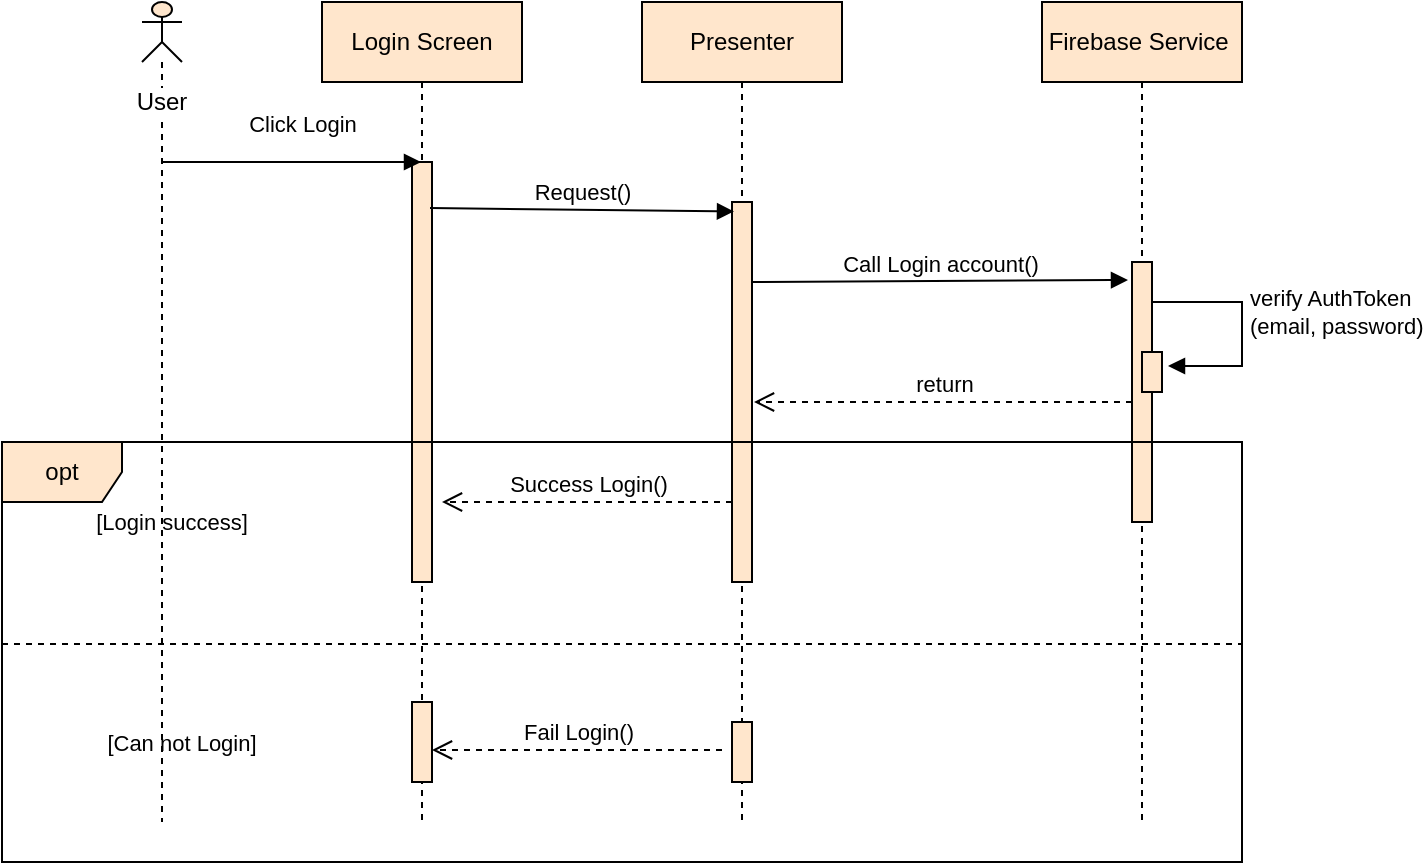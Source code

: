 <mxfile version="10.7.7" type="github"><diagram id="fYs_-ETDkDijT1wjfHol" name="Login Screen"><mxGraphModel dx="840" dy="403" grid="1" gridSize="10" guides="1" tooltips="1" connect="1" arrows="1" fold="1" page="1" pageScale="1" pageWidth="850" pageHeight="1100" math="0" shadow="0"><root><mxCell id="0"/><mxCell id="1" parent="0"/><mxCell id="XbwuCKDU_G3uQ4j6N_y9-1" value="Login Screen&lt;br&gt;" style="shape=umlLifeline;perimeter=lifelinePerimeter;whiteSpace=wrap;html=1;container=1;collapsible=0;recursiveResize=0;outlineConnect=0;fillColor=#ffe6cc;strokeColor=#000000;" parent="1" vertex="1"><mxGeometry x="200" y="80" width="100" height="410" as="geometry"/></mxCell><mxCell id="XbwuCKDU_G3uQ4j6N_y9-13" value="" style="html=1;points=[];perimeter=orthogonalPerimeter;fillColor=#ffe6cc;strokeColor=#000000;" parent="XbwuCKDU_G3uQ4j6N_y9-1" vertex="1"><mxGeometry x="45" y="80" width="10" height="210" as="geometry"/></mxCell><mxCell id="XbwuCKDU_G3uQ4j6N_y9-2" value="User" style="shape=umlLifeline;participant=umlActor;perimeter=lifelinePerimeter;whiteSpace=wrap;html=1;container=1;collapsible=0;recursiveResize=0;verticalAlign=top;spacingTop=36;labelBackgroundColor=#ffffff;outlineConnect=0;size=30;fillColor=#ffe6cc;strokeColor=#000000;" parent="1" vertex="1"><mxGeometry x="110" y="80" width="20" height="410" as="geometry"/></mxCell><object label="Click Login&lt;br&gt;" id="XbwuCKDU_G3uQ4j6N_y9-5"><mxCell style="html=1;verticalAlign=bottom;endArrow=block;" parent="1" target="XbwuCKDU_G3uQ4j6N_y9-1" edge="1"><mxGeometry x="0.081" y="10" width="80" relative="1" as="geometry"><mxPoint x="120" y="160" as="sourcePoint"/><mxPoint x="200" y="160" as="targetPoint"/><Array as="points"><mxPoint x="180" y="160"/></Array><mxPoint as="offset"/></mxGeometry></mxCell></object><mxCell id="XbwuCKDU_G3uQ4j6N_y9-12" value="Presenter" style="shape=umlLifeline;perimeter=lifelinePerimeter;whiteSpace=wrap;html=1;container=1;collapsible=0;recursiveResize=0;outlineConnect=0;fillColor=#ffe6cc;strokeColor=#000000;" parent="1" vertex="1"><mxGeometry x="360" y="80" width="100" height="410" as="geometry"/></mxCell><mxCell id="XbwuCKDU_G3uQ4j6N_y9-14" value="" style="html=1;points=[];perimeter=orthogonalPerimeter;fillColor=#ffe6cc;strokeColor=#000000;" parent="1" vertex="1"><mxGeometry x="405" y="180" width="10" height="190" as="geometry"/></mxCell><mxCell id="XbwuCKDU_G3uQ4j6N_y9-16" value="Request()" style="html=1;verticalAlign=bottom;endArrow=block;entryX=0.1;entryY=0.025;entryDx=0;entryDy=0;entryPerimeter=0;" parent="1" target="XbwuCKDU_G3uQ4j6N_y9-14" edge="1"><mxGeometry width="80" relative="1" as="geometry"><mxPoint x="254" y="183" as="sourcePoint"/><mxPoint x="400" y="190" as="targetPoint"/></mxGeometry></mxCell><mxCell id="XbwuCKDU_G3uQ4j6N_y9-17" value="Firebase Service&amp;nbsp;" style="shape=umlLifeline;perimeter=lifelinePerimeter;whiteSpace=wrap;html=1;container=1;collapsible=0;recursiveResize=0;outlineConnect=0;strokeColor=#000000;fillColor=#ffe6cc;" parent="1" vertex="1"><mxGeometry x="560" y="80" width="100" height="410" as="geometry"/></mxCell><mxCell id="XbwuCKDU_G3uQ4j6N_y9-21" value="" style="html=1;points=[];perimeter=orthogonalPerimeter;strokeColor=#000000;fillColor=#ffe6cc;" parent="XbwuCKDU_G3uQ4j6N_y9-17" vertex="1"><mxGeometry x="45" y="130" width="10" height="130" as="geometry"/></mxCell><mxCell id="XbwuCKDU_G3uQ4j6N_y9-22" value="verify AuthToken&lt;br&gt;(email, password)&lt;br&gt;" style="edgeStyle=orthogonalEdgeStyle;html=1;align=left;spacingLeft=2;endArrow=block;rounded=0;entryX=1.3;entryY=0.35;entryDx=0;entryDy=0;entryPerimeter=0;" parent="XbwuCKDU_G3uQ4j6N_y9-17" target="XbwuCKDU_G3uQ4j6N_y9-26" edge="1"><mxGeometry relative="1" as="geometry"><mxPoint x="55" y="135" as="sourcePoint"/><Array as="points"><mxPoint x="55" y="150"/><mxPoint x="100" y="150"/><mxPoint x="100" y="182"/></Array><mxPoint x="70" y="180" as="targetPoint"/></mxGeometry></mxCell><mxCell id="XbwuCKDU_G3uQ4j6N_y9-26" value="" style="html=1;points=[];perimeter=orthogonalPerimeter;strokeColor=#000000;fillColor=#ffe6cc;" parent="XbwuCKDU_G3uQ4j6N_y9-17" vertex="1"><mxGeometry x="50" y="175" width="10" height="20" as="geometry"/></mxCell><mxCell id="XbwuCKDU_G3uQ4j6N_y9-20" value="Call Login account()" style="html=1;verticalAlign=bottom;endArrow=block;entryX=-0.2;entryY=0.207;entryDx=0;entryDy=0;entryPerimeter=0;" parent="1" edge="1"><mxGeometry width="80" relative="1" as="geometry"><mxPoint x="415" y="220" as="sourcePoint"/><mxPoint x="603" y="219" as="targetPoint"/></mxGeometry></mxCell><object label="opt" id="XbwuCKDU_G3uQ4j6N_y9-25"><mxCell style="shape=umlFrame;whiteSpace=wrap;html=1;strokeColor=#000000;fillColor=#ffe6cc;part=0;" parent="1" vertex="1"><mxGeometry x="40" y="300" width="620" height="210" as="geometry"/></mxCell></object><mxCell id="XbwuCKDU_G3uQ4j6N_y9-32" value="return" style="html=1;verticalAlign=bottom;endArrow=open;dashed=1;endSize=8;" parent="1" edge="1"><mxGeometry relative="1" as="geometry"><mxPoint x="605" y="280" as="sourcePoint"/><mxPoint x="416" y="280" as="targetPoint"/></mxGeometry></mxCell><mxCell id="XbwuCKDU_G3uQ4j6N_y9-38" value="Fail Login()" style="html=1;verticalAlign=bottom;endArrow=open;dashed=1;endSize=8;" parent="1" edge="1"><mxGeometry relative="1" as="geometry"><mxPoint x="400" y="454" as="sourcePoint"/><mxPoint x="255" y="454" as="targetPoint"/></mxGeometry></mxCell><mxCell id="XbwuCKDU_G3uQ4j6N_y9-39" value="" style="html=1;points=[];perimeter=orthogonalPerimeter;strokeColor=#000000;fillColor=#ffe6cc;" parent="1" vertex="1"><mxGeometry x="245" y="430" width="10" height="40" as="geometry"/></mxCell><mxCell id="XbwuCKDU_G3uQ4j6N_y9-40" value="[Can not Login]" style="text;align=center;fontStyle=0;verticalAlign=middle;spacingLeft=3;spacingRight=3;strokeColor=none;rotatable=0;points=[[0,0.5],[1,0.5]];portConstraint=eastwest;fontSize=11;" parent="1" vertex="1"><mxGeometry x="90" y="437" width="80" height="26" as="geometry"/></mxCell><mxCell id="XbwuCKDU_G3uQ4j6N_y9-41" value="" style="html=1;points=[];perimeter=orthogonalPerimeter;strokeColor=#000000;fillColor=#ffe6cc;" parent="1" vertex="1"><mxGeometry x="405" y="440" width="10" height="30" as="geometry"/></mxCell><mxCell id="XbwuCKDU_G3uQ4j6N_y9-42" value="Success Login()" style="html=1;verticalAlign=bottom;endArrow=open;dashed=1;endSize=8;" parent="1" edge="1"><mxGeometry relative="1" as="geometry"><mxPoint x="405" y="330" as="sourcePoint"/><mxPoint x="260" y="330" as="targetPoint"/></mxGeometry></mxCell><mxCell id="XbwuCKDU_G3uQ4j6N_y9-46" value="" style="line;strokeWidth=1;fillColor=none;align=left;verticalAlign=middle;spacingTop=-1;spacingLeft=3;spacingRight=3;rotatable=0;labelPosition=right;points=[];portConstraint=eastwest;dashed=1;" parent="1" vertex="1"><mxGeometry x="40" y="397" width="620" height="8" as="geometry"/></mxCell><mxCell id="XbwuCKDU_G3uQ4j6N_y9-47" value="[Login success]&#10;" style="text;align=center;fontStyle=0;verticalAlign=middle;spacingLeft=3;spacingRight=3;strokeColor=none;rotatable=0;points=[[0,0.5],[1,0.5]];portConstraint=eastwest;dashed=1;fontSize=11;" parent="1" vertex="1"><mxGeometry x="90" y="333" width="70" height="26" as="geometry"/></mxCell></root></mxGraphModel></diagram><diagram id="_rY7FXeeGcx9FHa_Cf82" name="Logout screen"><mxGraphModel dx="840" dy="403" grid="1" gridSize="10" guides="1" tooltips="1" connect="1" arrows="1" fold="1" page="1" pageScale="1" pageWidth="850" pageHeight="1100" math="0" shadow="0"><root><mxCell id="L4_Yw-Nxl1dk-o9VHRX9-0"/><mxCell id="L4_Yw-Nxl1dk-o9VHRX9-1" parent="L4_Yw-Nxl1dk-o9VHRX9-0"/><mxCell id="FqPbNW8nTG30eIkKjML3-0" value="Account screen" style="shape=umlLifeline;perimeter=lifelinePerimeter;whiteSpace=wrap;html=1;container=1;collapsible=0;recursiveResize=0;outlineConnect=0;fillColor=#ffe6cc;strokeColor=#000000;" parent="L4_Yw-Nxl1dk-o9VHRX9-1" vertex="1"><mxGeometry x="200" y="80" width="100" height="360" as="geometry"/></mxCell><mxCell id="FqPbNW8nTG30eIkKjML3-1" value="" style="html=1;points=[];perimeter=orthogonalPerimeter;fillColor=#ffe6cc;strokeColor=#000000;" parent="FqPbNW8nTG30eIkKjML3-0" vertex="1"><mxGeometry x="45" y="80" width="10" height="260" as="geometry"/></mxCell><mxCell id="FqPbNW8nTG30eIkKjML3-2" value="User" style="shape=umlLifeline;participant=umlActor;perimeter=lifelinePerimeter;whiteSpace=wrap;html=1;container=1;collapsible=0;recursiveResize=0;verticalAlign=top;spacingTop=36;labelBackgroundColor=#ffffff;outlineConnect=0;size=30;fillColor=#ffe6cc;strokeColor=#000000;" parent="L4_Yw-Nxl1dk-o9VHRX9-1" vertex="1"><mxGeometry x="110" y="80" width="20" height="360" as="geometry"/></mxCell><mxCell id="75cn5wHLWipya4fxUXcD-0" value="" style="html=1;points=[];perimeter=orthogonalPerimeter;strokeColor=#000000;fillColor=#ffe6cc;" parent="FqPbNW8nTG30eIkKjML3-2" vertex="1"><mxGeometry x="5" y="80" width="10" height="260" as="geometry"/></mxCell><object label="Click Logout()&lt;br&gt;" id="FqPbNW8nTG30eIkKjML3-3"><mxCell style="html=1;verticalAlign=bottom;endArrow=block;" parent="L4_Yw-Nxl1dk-o9VHRX9-1" target="FqPbNW8nTG30eIkKjML3-0" edge="1"><mxGeometry x="0.081" y="10" width="80" relative="1" as="geometry"><mxPoint x="120" y="160" as="sourcePoint"/><mxPoint x="200" y="160" as="targetPoint"/><Array as="points"><mxPoint x="180" y="160"/></Array><mxPoint as="offset"/></mxGeometry></mxCell></object><mxCell id="FqPbNW8nTG30eIkKjML3-4" value="Presenter" style="shape=umlLifeline;perimeter=lifelinePerimeter;whiteSpace=wrap;html=1;container=1;collapsible=0;recursiveResize=0;outlineConnect=0;fillColor=#ffe6cc;strokeColor=#000000;" parent="L4_Yw-Nxl1dk-o9VHRX9-1" vertex="1"><mxGeometry x="360" y="80" width="100" height="360" as="geometry"/></mxCell><mxCell id="FqPbNW8nTG30eIkKjML3-5" value="" style="html=1;points=[];perimeter=orthogonalPerimeter;fillColor=#ffe6cc;strokeColor=#000000;" parent="L4_Yw-Nxl1dk-o9VHRX9-1" vertex="1"><mxGeometry x="405" y="180" width="10" height="240" as="geometry"/></mxCell><mxCell id="FqPbNW8nTG30eIkKjML3-6" value="Request()" style="html=1;verticalAlign=bottom;endArrow=block;entryX=0.1;entryY=0.025;entryDx=0;entryDy=0;entryPerimeter=0;" parent="L4_Yw-Nxl1dk-o9VHRX9-1" target="FqPbNW8nTG30eIkKjML3-5" edge="1"><mxGeometry width="80" relative="1" as="geometry"><mxPoint x="254" y="183" as="sourcePoint"/><mxPoint x="400" y="190" as="targetPoint"/></mxGeometry></mxCell><mxCell id="FqPbNW8nTG30eIkKjML3-7" value="Firebase Service&amp;nbsp;" style="shape=umlLifeline;perimeter=lifelinePerimeter;whiteSpace=wrap;html=1;container=1;collapsible=0;recursiveResize=0;outlineConnect=0;strokeColor=#000000;fillColor=#ffe6cc;" parent="L4_Yw-Nxl1dk-o9VHRX9-1" vertex="1"><mxGeometry x="560" y="80" width="100" height="360" as="geometry"/></mxCell><mxCell id="FqPbNW8nTG30eIkKjML3-8" value="" style="html=1;points=[];perimeter=orthogonalPerimeter;strokeColor=#000000;fillColor=#ffe6cc;" parent="FqPbNW8nTG30eIkKjML3-7" vertex="1"><mxGeometry x="45" y="185" width="10" height="135" as="geometry"/></mxCell><mxCell id="FqPbNW8nTG30eIkKjML3-23" value="Unset session Login()&lt;br&gt;" style="edgeStyle=orthogonalEdgeStyle;html=1;align=left;spacingLeft=2;endArrow=block;rounded=0;entryX=1.3;entryY=0.35;entryDx=0;entryDy=0;entryPerimeter=0;" parent="L4_Yw-Nxl1dk-o9VHRX9-1" edge="1"><mxGeometry relative="1" as="geometry"><mxPoint x="415" y="188" as="sourcePoint"/><Array as="points"><mxPoint x="415" y="210"/><mxPoint x="460" y="210"/><mxPoint x="460" y="235"/></Array><mxPoint x="423" y="235" as="targetPoint"/></mxGeometry></mxCell><mxCell id="FqPbNW8nTG30eIkKjML3-24" value="" style="html=1;points=[];perimeter=orthogonalPerimeter;fillColor=#ffe6cc;strokeColor=#000000;" parent="L4_Yw-Nxl1dk-o9VHRX9-1" vertex="1"><mxGeometry x="410" y="222.5" width="10" height="25" as="geometry"/></mxCell><mxCell id="FqPbNW8nTG30eIkKjML3-26" value="" style="html=1;points=[];perimeter=orthogonalPerimeter;strokeColor=#000000;fillColor=#ffe6cc;" parent="L4_Yw-Nxl1dk-o9VHRX9-1" vertex="1"><mxGeometry x="610" y="305" width="10" height="25" as="geometry"/></mxCell><mxCell id="FqPbNW8nTG30eIkKjML3-27" value="Verify Auth Token&lt;br&gt;(email, password)&lt;br&gt;" style="edgeStyle=orthogonalEdgeStyle;html=1;align=left;spacingLeft=2;endArrow=block;rounded=0;entryX=1;entryY=0;exitX=1;exitY=0.148;exitDx=0;exitDy=0;exitPerimeter=0;" parent="L4_Yw-Nxl1dk-o9VHRX9-1" source="FqPbNW8nTG30eIkKjML3-8" target="FqPbNW8nTG30eIkKjML3-26" edge="1"><mxGeometry relative="1" as="geometry"><mxPoint x="620" y="285" as="sourcePoint"/><Array as="points"><mxPoint x="645" y="285"/><mxPoint x="645" y="305"/></Array></mxGeometry></mxCell><mxCell id="FqPbNW8nTG30eIkKjML3-28" value="Call Logout()&amp;nbsp;" style="html=1;verticalAlign=bottom;endArrow=block;entryX=0.1;entryY=-0.008;entryDx=0;entryDy=0;entryPerimeter=0;" parent="L4_Yw-Nxl1dk-o9VHRX9-1" target="FqPbNW8nTG30eIkKjML3-8" edge="1"><mxGeometry x="0.1" y="4" width="80" relative="1" as="geometry"><mxPoint x="415" y="264" as="sourcePoint"/><mxPoint x="495" y="264" as="targetPoint"/><mxPoint as="offset"/></mxGeometry></mxCell><mxCell id="FqPbNW8nTG30eIkKjML3-29" value="" style="html=1;verticalAlign=bottom;endArrow=open;dashed=1;endSize=8;" parent="L4_Yw-Nxl1dk-o9VHRX9-1" edge="1"><mxGeometry relative="1" as="geometry"><mxPoint x="605" y="360" as="sourcePoint"/><mxPoint x="420" y="360" as="targetPoint"/></mxGeometry></mxCell><mxCell id="75cn5wHLWipya4fxUXcD-1" value="Success Logout()" style="html=1;verticalAlign=bottom;endArrow=open;dashed=1;endSize=8;" parent="L4_Yw-Nxl1dk-o9VHRX9-1" target="FqPbNW8nTG30eIkKjML3-1" edge="1"><mxGeometry relative="1" as="geometry"><mxPoint x="405" y="380" as="sourcePoint"/><mxPoint x="325" y="380" as="targetPoint"/></mxGeometry></mxCell><mxCell id="75cn5wHLWipya4fxUXcD-2" value="return" style="html=1;verticalAlign=bottom;endArrow=open;dashed=1;endSize=8;" parent="L4_Yw-Nxl1dk-o9VHRX9-1" edge="1"><mxGeometry relative="1" as="geometry"><mxPoint x="240" y="400" as="sourcePoint"/><mxPoint x="120" y="400" as="targetPoint"/></mxGeometry></mxCell></root></mxGraphModel></diagram><diagram id="Zq1gL2qNCelnnlRxhRH7" name="Detail word"><mxGraphModel dx="840" dy="403" grid="1" gridSize="10" guides="1" tooltips="1" connect="1" arrows="1" fold="1" page="1" pageScale="1" pageWidth="850" pageHeight="1100" math="0" shadow="0"><root><mxCell id="OITirWv1_9aa49qFg1yc-0"/><mxCell id="OITirWv1_9aa49qFg1yc-1" parent="OITirWv1_9aa49qFg1yc-0"/><mxCell id="OITirWv1_9aa49qFg1yc-2" value="User" style="shape=umlLifeline;participant=umlActor;perimeter=lifelinePerimeter;whiteSpace=wrap;html=1;container=1;collapsible=0;recursiveResize=0;verticalAlign=top;spacingTop=36;labelBackgroundColor=#ffffff;outlineConnect=0;fillColor=#ffe6cc;strokeColor=#000000;" parent="OITirWv1_9aa49qFg1yc-1" vertex="1"><mxGeometry x="70" y="40" width="20" height="330" as="geometry"/></mxCell><mxCell id="OITirWv1_9aa49qFg1yc-6" value="" style="html=1;points=[];perimeter=orthogonalPerimeter;strokeColor=#000000;fillColor=#ffe6cc;" parent="OITirWv1_9aa49qFg1yc-2" vertex="1"><mxGeometry x="5" y="80" width="10" height="120" as="geometry"/></mxCell><mxCell id="OITirWv1_9aa49qFg1yc-20" value="" style="html=1;points=[];perimeter=orthogonalPerimeter;strokeColor=#000000;fillColor=#ffe6cc;" parent="OITirWv1_9aa49qFg1yc-2" vertex="1"><mxGeometry x="5" y="230" width="10" height="30" as="geometry"/></mxCell><mxCell id="OITirWv1_9aa49qFg1yc-3" value="Home screen" style="shape=umlLifeline;perimeter=lifelinePerimeter;whiteSpace=wrap;html=1;container=1;collapsible=0;recursiveResize=0;outlineConnect=0;fillColor=#ffe6cc;strokeColor=#000000;" parent="OITirWv1_9aa49qFg1yc-1" vertex="1"><mxGeometry x="200" y="40" width="100" height="330" as="geometry"/></mxCell><mxCell id="OITirWv1_9aa49qFg1yc-7" value="" style="html=1;points=[];perimeter=orthogonalPerimeter;strokeColor=#000000;fillColor=#ffe6cc;" parent="OITirWv1_9aa49qFg1yc-3" vertex="1"><mxGeometry x="45" y="80" width="10" height="230" as="geometry"/></mxCell><mxCell id="OITirWv1_9aa49qFg1yc-4" value="Present" style="shape=umlLifeline;perimeter=lifelinePerimeter;whiteSpace=wrap;html=1;container=1;collapsible=0;recursiveResize=0;outlineConnect=0;fillColor=#ffe6cc;strokeColor=#000000;" parent="OITirWv1_9aa49qFg1yc-1" vertex="1"><mxGeometry x="400" y="40" width="100" height="330" as="geometry"/></mxCell><mxCell id="OITirWv1_9aa49qFg1yc-8" value="" style="html=1;points=[];perimeter=orthogonalPerimeter;strokeColor=#000000;fillColor=#ffe6cc;" parent="OITirWv1_9aa49qFg1yc-4" vertex="1"><mxGeometry x="45" y="100" width="10" height="200" as="geometry"/></mxCell><mxCell id="OITirWv1_9aa49qFg1yc-5" value="Firebase Database" style="shape=umlLifeline;perimeter=lifelinePerimeter;whiteSpace=wrap;html=1;container=1;collapsible=0;recursiveResize=0;outlineConnect=0;fillColor=#ffe6cc;strokeColor=#000000;" parent="OITirWv1_9aa49qFg1yc-1" vertex="1"><mxGeometry x="640" y="40" width="100" height="330" as="geometry"/></mxCell><mxCell id="OITirWv1_9aa49qFg1yc-9" value="" style="html=1;points=[];perimeter=orthogonalPerimeter;strokeColor=#000000;fillColor=#ffe6cc;" parent="OITirWv1_9aa49qFg1yc-1" vertex="1"><mxGeometry x="685" y="160" width="10" height="180" as="geometry"/></mxCell><mxCell id="OITirWv1_9aa49qFg1yc-10" value="Click on a word()" style="html=1;verticalAlign=bottom;endArrow=block;" parent="OITirWv1_9aa49qFg1yc-1" target="OITirWv1_9aa49qFg1yc-3" edge="1"><mxGeometry width="80" relative="1" as="geometry"><mxPoint x="85" y="120" as="sourcePoint"/><mxPoint x="165" y="120" as="targetPoint"/></mxGeometry></mxCell><mxCell id="OITirWv1_9aa49qFg1yc-11" value="Request ()&lt;br&gt;" style="html=1;verticalAlign=bottom;endArrow=block;entryX=0.2;entryY=0;entryDx=0;entryDy=0;entryPerimeter=0;" parent="OITirWv1_9aa49qFg1yc-1" target="OITirWv1_9aa49qFg1yc-8" edge="1"><mxGeometry x="-0.219" width="80" relative="1" as="geometry"><mxPoint x="255" y="140" as="sourcePoint"/><mxPoint x="335" y="140" as="targetPoint"/><mxPoint as="offset"/></mxGeometry></mxCell><mxCell id="OITirWv1_9aa49qFg1yc-12" value="CallByWordID ()" style="html=1;verticalAlign=bottom;endArrow=block;entryX=0.4;entryY=0;entryDx=0;entryDy=0;entryPerimeter=0;" parent="OITirWv1_9aa49qFg1yc-1" target="OITirWv1_9aa49qFg1yc-9" edge="1"><mxGeometry width="80" relative="1" as="geometry"><mxPoint x="455" y="159.5" as="sourcePoint"/><mxPoint x="535" y="159.5" as="targetPoint"/></mxGeometry></mxCell><mxCell id="OITirWv1_9aa49qFg1yc-15" value="" style="html=1;points=[];perimeter=orthogonalPerimeter;strokeColor=#000000;fillColor=#ffe6cc;" parent="OITirWv1_9aa49qFg1yc-1" vertex="1"><mxGeometry x="690" y="210" width="10" height="10" as="geometry"/></mxCell><mxCell id="OITirWv1_9aa49qFg1yc-16" value="check WordID()" style="edgeStyle=orthogonalEdgeStyle;html=1;align=left;spacingLeft=2;endArrow=block;rounded=0;entryX=1;entryY=0;fillColor=#ffe6cc;strokeColor=#000000;" parent="OITirWv1_9aa49qFg1yc-1" target="OITirWv1_9aa49qFg1yc-15" edge="1"><mxGeometry relative="1" as="geometry"><mxPoint x="695" y="190" as="sourcePoint"/><Array as="points"><mxPoint x="720" y="190"/></Array></mxGeometry></mxCell><mxCell id="OITirWv1_9aa49qFg1yc-17" value="getData()" style="html=1;verticalAlign=bottom;endArrow=open;dashed=1;endSize=8;strokeColor=#000000;entryX=1;entryY=0.495;entryDx=0;entryDy=0;entryPerimeter=0;" parent="OITirWv1_9aa49qFg1yc-1" target="OITirWv1_9aa49qFg1yc-8" edge="1"><mxGeometry relative="1" as="geometry"><mxPoint x="685" y="239.5" as="sourcePoint"/><mxPoint x="605" y="239.5" as="targetPoint"/></mxGeometry></mxCell><mxCell id="OITirWv1_9aa49qFg1yc-18" value="" style="html=1;verticalAlign=bottom;endArrow=open;dashed=1;endSize=8;strokeColor=#000000;entryX=1.5;entryY=0.652;entryDx=0;entryDy=0;entryPerimeter=0;" parent="OITirWv1_9aa49qFg1yc-1" target="OITirWv1_9aa49qFg1yc-7" edge="1"><mxGeometry relative="1" as="geometry"><mxPoint x="445" y="270" as="sourcePoint"/><mxPoint x="365" y="270" as="targetPoint"/></mxGeometry></mxCell><mxCell id="OITirWv1_9aa49qFg1yc-21" value="" style="html=1;verticalAlign=bottom;endArrow=open;dashed=1;endSize=8;strokeColor=#000000;entryX=0.9;entryY=0.633;entryDx=0;entryDy=0;entryPerimeter=0;" parent="OITirWv1_9aa49qFg1yc-1" target="OITirWv1_9aa49qFg1yc-20" edge="1"><mxGeometry relative="1" as="geometry"><mxPoint x="245" y="290" as="sourcePoint"/><mxPoint x="165" y="290" as="targetPoint"/></mxGeometry></mxCell><mxCell id="OITirWv1_9aa49qFg1yc-23" value="Show detail word()&lt;br&gt;&lt;br&gt;" style="text;html=1;resizable=0;points=[];autosize=1;align=left;verticalAlign=top;spacingTop=-4;" parent="OITirWv1_9aa49qFg1yc-1" vertex="1"><mxGeometry x="300" y="250" width="110" height="30" as="geometry"/></mxCell></root></mxGraphModel></diagram><diagram id="Q-3l0dvvnL0Jzi6vPSlc" name="Change Language"><mxGraphModel dx="840" dy="403" grid="1" gridSize="10" guides="1" tooltips="1" connect="1" arrows="1" fold="1" page="1" pageScale="1" pageWidth="850" pageHeight="1100" math="0" shadow="0"><root><mxCell id="MBb-AZiUv9lsXwUjvgnZ-0"/><mxCell id="MBb-AZiUv9lsXwUjvgnZ-1" parent="MBb-AZiUv9lsXwUjvgnZ-0"/><mxCell id="MBb-AZiUv9lsXwUjvgnZ-2" value="User" style="shape=umlLifeline;participant=umlActor;perimeter=lifelinePerimeter;whiteSpace=wrap;html=1;container=1;collapsible=0;recursiveResize=0;verticalAlign=top;spacingTop=36;labelBackgroundColor=#ffffff;outlineConnect=0;strokeColor=#000000;fillColor=#ffe6cc;" parent="MBb-AZiUv9lsXwUjvgnZ-1" vertex="1"><mxGeometry x="70" y="40" width="20" height="270" as="geometry"/></mxCell><mxCell id="MBb-AZiUv9lsXwUjvgnZ-7" value="" style="html=1;points=[];perimeter=orthogonalPerimeter;strokeColor=#000000;fillColor=#ffe6cc;" parent="MBb-AZiUv9lsXwUjvgnZ-2" vertex="1"><mxGeometry x="5" y="80" width="10" height="170" as="geometry"/></mxCell><mxCell id="MBb-AZiUv9lsXwUjvgnZ-11" value="Click on Language button" style="html=1;verticalAlign=bottom;endArrow=block;strokeColor=#000000;" parent="MBb-AZiUv9lsXwUjvgnZ-2" target="MBb-AZiUv9lsXwUjvgnZ-8" edge="1"><mxGeometry width="80" relative="1" as="geometry"><mxPoint x="10" y="80" as="sourcePoint"/><mxPoint x="90" y="80" as="targetPoint"/></mxGeometry></mxCell><mxCell id="MBb-AZiUv9lsXwUjvgnZ-3" value="Account screen" style="shape=umlLifeline;perimeter=lifelinePerimeter;whiteSpace=wrap;html=1;container=1;collapsible=0;recursiveResize=0;outlineConnect=0;strokeColor=#000000;fillColor=#ffe6cc;" parent="MBb-AZiUv9lsXwUjvgnZ-1" vertex="1"><mxGeometry x="200" y="40" width="100" height="260" as="geometry"/></mxCell><mxCell id="MBb-AZiUv9lsXwUjvgnZ-8" value="" style="html=1;points=[];perimeter=orthogonalPerimeter;strokeColor=#000000;fillColor=#ffe6cc;" parent="MBb-AZiUv9lsXwUjvgnZ-3" vertex="1"><mxGeometry x="45" y="80" width="10" height="160" as="geometry"/></mxCell><mxCell id="MBb-AZiUv9lsXwUjvgnZ-4" value="Setting tab screen" style="shape=umlLifeline;perimeter=lifelinePerimeter;whiteSpace=wrap;html=1;container=1;collapsible=0;recursiveResize=0;outlineConnect=0;strokeColor=#000000;fillColor=#ffe6cc;" parent="MBb-AZiUv9lsXwUjvgnZ-1" vertex="1"><mxGeometry x="400" y="40" width="100" height="270" as="geometry"/></mxCell><mxCell id="MBb-AZiUv9lsXwUjvgnZ-9" value="" style="html=1;points=[];perimeter=orthogonalPerimeter;strokeColor=#000000;fillColor=#ffe6cc;" parent="MBb-AZiUv9lsXwUjvgnZ-4" vertex="1"><mxGeometry x="45" y="100" width="10" height="140" as="geometry"/></mxCell><mxCell id="MBb-AZiUv9lsXwUjvgnZ-5" value="Application" style="shape=umlLifeline;perimeter=lifelinePerimeter;whiteSpace=wrap;html=1;container=1;collapsible=0;recursiveResize=0;outlineConnect=0;strokeColor=#000000;fillColor=#ffe6cc;" parent="MBb-AZiUv9lsXwUjvgnZ-1" vertex="1"><mxGeometry x="530" y="40" width="100" height="270" as="geometry"/></mxCell><mxCell id="MBb-AZiUv9lsXwUjvgnZ-10" value="" style="html=1;points=[];perimeter=orthogonalPerimeter;strokeColor=#000000;fillColor=#ffe6cc;" parent="MBb-AZiUv9lsXwUjvgnZ-5" vertex="1"><mxGeometry x="45" y="120" width="10" height="120" as="geometry"/></mxCell><mxCell id="MBb-AZiUv9lsXwUjvgnZ-12" value="Select option language" style="html=1;verticalAlign=bottom;endArrow=block;strokeColor=#000000;" parent="MBb-AZiUv9lsXwUjvgnZ-1" edge="1"><mxGeometry width="80" relative="1" as="geometry"><mxPoint x="260" y="140" as="sourcePoint"/><mxPoint x="440" y="140" as="targetPoint"/></mxGeometry></mxCell><mxCell id="MBb-AZiUv9lsXwUjvgnZ-14" value="ChangeSession()" style="html=1;verticalAlign=bottom;endArrow=block;strokeColor=#000000;" parent="MBb-AZiUv9lsXwUjvgnZ-1" source="MBb-AZiUv9lsXwUjvgnZ-9" edge="1"><mxGeometry width="80" relative="1" as="geometry"><mxPoint x="530" y="160" as="sourcePoint"/><mxPoint x="580" y="160" as="targetPoint"/></mxGeometry></mxCell><mxCell id="MBb-AZiUv9lsXwUjvgnZ-17" value="" style="html=1;points=[];perimeter=orthogonalPerimeter;strokeColor=#000000;fillColor=#ffe6cc;" parent="MBb-AZiUv9lsXwUjvgnZ-1" vertex="1"><mxGeometry x="580" y="190" width="10" height="20" as="geometry"/></mxCell><mxCell id="MBb-AZiUv9lsXwUjvgnZ-18" value="restart()" style="edgeStyle=orthogonalEdgeStyle;html=1;align=left;spacingLeft=2;endArrow=block;rounded=0;entryX=1;entryY=0;strokeColor=#000000;fillColor=#ffe6cc;exitX=1;exitY=0.083;exitDx=0;exitDy=0;exitPerimeter=0;" parent="MBb-AZiUv9lsXwUjvgnZ-1" source="MBb-AZiUv9lsXwUjvgnZ-10" target="MBb-AZiUv9lsXwUjvgnZ-17" edge="1"><mxGeometry relative="1" as="geometry"><mxPoint x="625" y="170" as="sourcePoint"/><Array as="points"><mxPoint x="620" y="170"/><mxPoint x="620" y="190"/></Array></mxGeometry></mxCell><mxCell id="MBb-AZiUv9lsXwUjvgnZ-19" value="return()" style="html=1;verticalAlign=bottom;endArrow=open;dashed=1;endSize=8;strokeColor=#000000;entryX=1.1;entryY=0.75;entryDx=0;entryDy=0;entryPerimeter=0;" parent="MBb-AZiUv9lsXwUjvgnZ-1" target="MBb-AZiUv9lsXwUjvgnZ-8" edge="1"><mxGeometry relative="1" as="geometry"><mxPoint x="570" y="240" as="sourcePoint"/><mxPoint x="535" y="240" as="targetPoint"/></mxGeometry></mxCell><mxCell id="MBb-AZiUv9lsXwUjvgnZ-20" value="" style="html=1;verticalAlign=bottom;endArrow=open;dashed=1;endSize=8;strokeColor=#000000;" parent="MBb-AZiUv9lsXwUjvgnZ-1" target="MBb-AZiUv9lsXwUjvgnZ-7" edge="1"><mxGeometry relative="1" as="geometry"><mxPoint x="240" y="260" as="sourcePoint"/><mxPoint x="160" y="260" as="targetPoint"/></mxGeometry></mxCell></root></mxGraphModel></diagram><diagram id="NiwprTjyOgkaFQQClCJh" name="Study Story"><mxGraphModel dx="840" dy="403" grid="1" gridSize="10" guides="1" tooltips="1" connect="1" arrows="1" fold="1" page="1" pageScale="1" pageWidth="850" pageHeight="1100" math="0" shadow="0"><root><mxCell id="R86-yk94dHlx6anJB5gG-0"/><mxCell id="R86-yk94dHlx6anJB5gG-1" parent="R86-yk94dHlx6anJB5gG-0"/><mxCell id="xlfB3xX2vBPNX3Hw7CE8-0" value="User" style="shape=umlLifeline;participant=umlActor;perimeter=lifelinePerimeter;whiteSpace=wrap;html=1;container=1;collapsible=0;recursiveResize=0;verticalAlign=top;spacingTop=36;labelBackgroundColor=#ffffff;outlineConnect=0;strokeColor=#000000;fillColor=#FFE6CC;" vertex="1" parent="R86-yk94dHlx6anJB5gG-1"><mxGeometry x="70" y="40" width="20" height="260" as="geometry"/></mxCell><mxCell id="xlfB3xX2vBPNX3Hw7CE8-4" value="" style="html=1;points=[];perimeter=orthogonalPerimeter;strokeColor=#000000;fillColor=#FFE6CC;" vertex="1" parent="xlfB3xX2vBPNX3Hw7CE8-0"><mxGeometry x="5" y="70" width="10" height="160" as="geometry"/></mxCell><mxCell id="xlfB3xX2vBPNX3Hw7CE8-1" value="Story screen" style="shape=umlLifeline;perimeter=lifelinePerimeter;whiteSpace=wrap;html=1;container=1;collapsible=0;recursiveResize=0;outlineConnect=0;strokeColor=#000000;fillColor=#ffe6cc;" vertex="1" parent="R86-yk94dHlx6anJB5gG-1"><mxGeometry x="200" y="40" width="100" height="260" as="geometry"/></mxCell><mxCell id="xlfB3xX2vBPNX3Hw7CE8-5" value="" style="html=1;points=[];perimeter=orthogonalPerimeter;strokeColor=#000000;fillColor=#FFE6CC;" vertex="1" parent="xlfB3xX2vBPNX3Hw7CE8-1"><mxGeometry x="45" y="80" width="10" height="150" as="geometry"/></mxCell><mxCell id="xlfB3xX2vBPNX3Hw7CE8-2" value="Presenter" style="shape=umlLifeline;perimeter=lifelinePerimeter;whiteSpace=wrap;html=1;container=1;collapsible=0;recursiveResize=0;outlineConnect=0;strokeColor=#000000;fillColor=#ffe6cc;" vertex="1" parent="R86-yk94dHlx6anJB5gG-1"><mxGeometry x="400" y="40" width="100" height="260" as="geometry"/></mxCell><mxCell id="xlfB3xX2vBPNX3Hw7CE8-6" value="" style="html=1;points=[];perimeter=orthogonalPerimeter;strokeColor=#000000;fillColor=#FFE6CC;" vertex="1" parent="xlfB3xX2vBPNX3Hw7CE8-2"><mxGeometry x="45" y="105" width="10" height="125" as="geometry"/></mxCell><mxCell id="xlfB3xX2vBPNX3Hw7CE8-11" value="Call by StoryID()" style="html=1;verticalAlign=bottom;endArrow=block;strokeColor=#000000;entryX=0.1;entryY=0.15;entryDx=0;entryDy=0;entryPerimeter=0;" edge="1" parent="xlfB3xX2vBPNX3Hw7CE8-2" target="xlfB3xX2vBPNX3Hw7CE8-7"><mxGeometry width="80" relative="1" as="geometry"><mxPoint x="55" y="120" as="sourcePoint"/><mxPoint x="135" y="120" as="targetPoint"/></mxGeometry></mxCell><mxCell id="xlfB3xX2vBPNX3Hw7CE8-3" value="Firebase data" style="shape=umlLifeline;perimeter=lifelinePerimeter;whiteSpace=wrap;html=1;container=1;collapsible=0;recursiveResize=0;outlineConnect=0;strokeColor=#000000;fillColor=#ffe6cc;" vertex="1" parent="R86-yk94dHlx6anJB5gG-1"><mxGeometry x="600" y="40" width="100" height="270" as="geometry"/></mxCell><mxCell id="xlfB3xX2vBPNX3Hw7CE8-7" value="" style="html=1;points=[];perimeter=orthogonalPerimeter;strokeColor=#000000;fillColor=#FFE6CC;" vertex="1" parent="xlfB3xX2vBPNX3Hw7CE8-3"><mxGeometry x="45" y="100" width="10" height="140" as="geometry"/></mxCell><mxCell id="xlfB3xX2vBPNX3Hw7CE8-8" value="Click on Story item" style="html=1;verticalAlign=bottom;endArrow=block;strokeColor=#000000;" edge="1" parent="R86-yk94dHlx6anJB5gG-1"><mxGeometry width="80" relative="1" as="geometry"><mxPoint x="90" y="120" as="sourcePoint"/><mxPoint x="240" y="120" as="targetPoint"/></mxGeometry></mxCell><mxCell id="xlfB3xX2vBPNX3Hw7CE8-10" value="Request()" style="html=1;verticalAlign=bottom;endArrow=block;strokeColor=#000000;exitX=1.3;exitY=0.18;exitDx=0;exitDy=0;exitPerimeter=0;" edge="1" parent="R86-yk94dHlx6anJB5gG-1" source="xlfB3xX2vBPNX3Hw7CE8-5"><mxGeometry width="80" relative="1" as="geometry"><mxPoint x="365" y="144.5" as="sourcePoint"/><mxPoint x="445" y="144.5" as="targetPoint"/></mxGeometry></mxCell><mxCell id="qK8R5CZsbZYVJG8UzSBN-0" value="" style="html=1;points=[];perimeter=orthogonalPerimeter;strokeColor=#000000;fillColor=#FFE6CC;" vertex="1" parent="R86-yk94dHlx6anJB5gG-1"><mxGeometry x="650" y="185" width="10" height="15" as="geometry"/></mxCell><mxCell id="qK8R5CZsbZYVJG8UzSBN-1" value="Check storyID()" style="edgeStyle=orthogonalEdgeStyle;html=1;align=left;spacingLeft=2;endArrow=block;rounded=0;entryX=1;entryY=0;strokeColor=#000000;" edge="1" target="qK8R5CZsbZYVJG8UzSBN-0" parent="R86-yk94dHlx6anJB5gG-1"><mxGeometry relative="1" as="geometry"><mxPoint x="655" y="165" as="sourcePoint"/><Array as="points"><mxPoint x="680" y="165"/></Array></mxGeometry></mxCell><mxCell id="qK8R5CZsbZYVJG8UzSBN-2" value="getData()" style="html=1;verticalAlign=bottom;endArrow=open;dashed=1;endSize=8;strokeColor=#000000;" edge="1" parent="R86-yk94dHlx6anJB5gG-1" target="xlfB3xX2vBPNX3Hw7CE8-6"><mxGeometry relative="1" as="geometry"><mxPoint x="640" y="220" as="sourcePoint"/><mxPoint x="560" y="220" as="targetPoint"/></mxGeometry></mxCell><mxCell id="ltQyolhNZBTgqJ4v8ut--0" value="Show Story()" style="html=1;verticalAlign=bottom;endArrow=open;dashed=1;endSize=8;strokeColor=#000000;entryX=1.5;entryY=0.8;entryDx=0;entryDy=0;entryPerimeter=0;" edge="1" parent="R86-yk94dHlx6anJB5gG-1" target="xlfB3xX2vBPNX3Hw7CE8-5"><mxGeometry relative="1" as="geometry"><mxPoint x="440" y="240" as="sourcePoint"/><mxPoint x="360" y="240" as="targetPoint"/></mxGeometry></mxCell><mxCell id="eT82Nd2-BCcQddXSUtjq-0" value="return" style="html=1;verticalAlign=bottom;endArrow=open;dashed=1;endSize=8;strokeColor=#000000;entryX=1.1;entryY=0.875;entryDx=0;entryDy=0;entryPerimeter=0;" edge="1" parent="R86-yk94dHlx6anJB5gG-1" target="xlfB3xX2vBPNX3Hw7CE8-4"><mxGeometry relative="1" as="geometry"><mxPoint x="240" y="250" as="sourcePoint"/><mxPoint x="160" y="250" as="targetPoint"/></mxGeometry></mxCell></root></mxGraphModel></diagram><diagram id="I3hgU2PlfAg1_RRS1qAV" name="study by flashcard"><mxGraphModel dx="840" dy="403" grid="1" gridSize="10" guides="1" tooltips="1" connect="1" arrows="1" fold="1" page="1" pageScale="1" pageWidth="850" pageHeight="1100" math="0" shadow="0"><root><mxCell id="V-EBGhbK7jdFxabzcUGX-0"/><mxCell id="V-EBGhbK7jdFxabzcUGX-1" parent="V-EBGhbK7jdFxabzcUGX-0"/><mxCell id="iBFzm-6UTWp0B-_0JTGs-1" value="User" style="shape=umlLifeline;participant=umlActor;perimeter=lifelinePerimeter;whiteSpace=wrap;html=1;container=1;collapsible=0;recursiveResize=0;verticalAlign=top;spacingTop=36;labelBackgroundColor=#ffffff;outlineConnect=0;strokeColor=#000000;fillColor=#FFE6CC;" vertex="1" parent="V-EBGhbK7jdFxabzcUGX-1"><mxGeometry x="70" y="40" width="20" height="300" as="geometry"/></mxCell><mxCell id="iBFzm-6UTWp0B-_0JTGs-5" value="" style="html=1;points=[];perimeter=orthogonalPerimeter;strokeColor=#000000;fillColor=#FFE6CC;" vertex="1" parent="iBFzm-6UTWp0B-_0JTGs-1"><mxGeometry x="5" y="80" width="10" height="190" as="geometry"/></mxCell><mxCell id="iBFzm-6UTWp0B-_0JTGs-7" value="Click on Flashcard item" style="html=1;verticalAlign=bottom;endArrow=block;strokeColor=#000000;entryX=-0.2;entryY=0;entryDx=0;entryDy=0;entryPerimeter=0;" edge="1" parent="iBFzm-6UTWp0B-_0JTGs-1" target="iBFzm-6UTWp0B-_0JTGs-6"><mxGeometry width="80" relative="1" as="geometry"><mxPoint x="20" y="80" as="sourcePoint"/><mxPoint x="100" y="80" as="targetPoint"/></mxGeometry></mxCell><mxCell id="iBFzm-6UTWp0B-_0JTGs-2" value="Flashcard screen" style="shape=umlLifeline;perimeter=lifelinePerimeter;whiteSpace=wrap;html=1;container=1;collapsible=0;recursiveResize=0;outlineConnect=0;strokeColor=#000000;fillColor=#FFE6CC;" vertex="1" parent="V-EBGhbK7jdFxabzcUGX-1"><mxGeometry x="200" y="40" width="100" height="300" as="geometry"/></mxCell><mxCell id="iBFzm-6UTWp0B-_0JTGs-6" value="" style="html=1;points=[];perimeter=orthogonalPerimeter;strokeColor=#000000;fillColor=#FFE6CC;" vertex="1" parent="iBFzm-6UTWp0B-_0JTGs-2"><mxGeometry x="45" y="80" width="10" height="190" as="geometry"/></mxCell><mxCell id="iBFzm-6UTWp0B-_0JTGs-3" value="Presenter" style="shape=umlLifeline;perimeter=lifelinePerimeter;whiteSpace=wrap;html=1;container=1;collapsible=0;recursiveResize=0;outlineConnect=0;strokeColor=#000000;fillColor=#FFE6CC;" vertex="1" parent="V-EBGhbK7jdFxabzcUGX-1"><mxGeometry x="340" y="40" width="100" height="300" as="geometry"/></mxCell><mxCell id="iBFzm-6UTWp0B-_0JTGs-9" value="" style="html=1;points=[];perimeter=orthogonalPerimeter;strokeColor=#000000;fillColor=#FFE6CC;" vertex="1" parent="iBFzm-6UTWp0B-_0JTGs-3"><mxGeometry x="45" y="90" width="10" height="180" as="geometry"/></mxCell><mxCell id="iBFzm-6UTWp0B-_0JTGs-16" value="call by imageID()" style="html=1;verticalAlign=bottom;endArrow=block;strokeColor=#000000;" edge="1" parent="iBFzm-6UTWp0B-_0JTGs-3"><mxGeometry width="80" relative="1" as="geometry"><mxPoint x="60" y="210" as="sourcePoint"/><mxPoint x="353" y="210" as="targetPoint"/></mxGeometry></mxCell><mxCell id="iBFzm-6UTWp0B-_0JTGs-4" value="Firebase data" style="shape=umlLifeline;perimeter=lifelinePerimeter;whiteSpace=wrap;html=1;container=1;collapsible=0;recursiveResize=0;outlineConnect=0;strokeColor=#000000;fillColor=#FFE6CC;" vertex="1" parent="V-EBGhbK7jdFxabzcUGX-1"><mxGeometry x="485" y="40" width="100" height="300" as="geometry"/></mxCell><mxCell id="iBFzm-6UTWp0B-_0JTGs-12" value="" style="html=1;points=[];perimeter=orthogonalPerimeter;strokeColor=#000000;fillColor=#FFE6CC;" vertex="1" parent="iBFzm-6UTWp0B-_0JTGs-4"><mxGeometry x="45" y="100" width="10" height="70" as="geometry"/></mxCell><mxCell id="iBFzm-6UTWp0B-_0JTGs-17" value="" style="html=1;points=[];perimeter=orthogonalPerimeter;strokeColor=#000000;fillColor=#FFE6CC;" vertex="1" parent="iBFzm-6UTWp0B-_0JTGs-4"><mxGeometry x="50" y="125" width="10" height="25" as="geometry"/></mxCell><mxCell id="iBFzm-6UTWp0B-_0JTGs-18" value="check by wordID()" style="edgeStyle=orthogonalEdgeStyle;html=1;align=left;spacingLeft=2;endArrow=block;rounded=0;entryX=1;entryY=0;strokeColor=#000000;" edge="1" target="iBFzm-6UTWp0B-_0JTGs-17" parent="iBFzm-6UTWp0B-_0JTGs-4"><mxGeometry relative="1" as="geometry"><mxPoint x="55" y="105" as="sourcePoint"/><Array as="points"><mxPoint x="80" y="105"/></Array></mxGeometry></mxCell><mxCell id="iBFzm-6UTWp0B-_0JTGs-11" value="Request()" style="html=1;verticalAlign=bottom;endArrow=block;strokeColor=#000000;exitX=1.1;exitY=0.063;exitDx=0;exitDy=0;exitPerimeter=0;" edge="1" parent="V-EBGhbK7jdFxabzcUGX-1" source="iBFzm-6UTWp0B-_0JTGs-6"><mxGeometry width="80" relative="1" as="geometry"><mxPoint x="350" y="130" as="sourcePoint"/><mxPoint x="390" y="130" as="targetPoint"/></mxGeometry></mxCell><mxCell id="iBFzm-6UTWp0B-_0JTGs-13" value="Firebase Storage&lt;br&gt;" style="shape=umlLifeline;perimeter=lifelinePerimeter;whiteSpace=wrap;html=1;container=1;collapsible=0;recursiveResize=0;outlineConnect=0;strokeColor=#000000;fillColor=#FFE6CC;" vertex="1" parent="V-EBGhbK7jdFxabzcUGX-1"><mxGeometry x="650" y="40" width="100" height="300" as="geometry"/></mxCell><mxCell id="iBFzm-6UTWp0B-_0JTGs-14" value="" style="html=1;points=[];perimeter=orthogonalPerimeter;strokeColor=#000000;fillColor=#FFE6CC;" vertex="1" parent="iBFzm-6UTWp0B-_0JTGs-13"><mxGeometry x="45" y="150" width="10" height="120" as="geometry"/></mxCell><mxCell id="iBFzm-6UTWp0B-_0JTGs-22" value="" style="html=1;points=[];perimeter=orthogonalPerimeter;strokeColor=#000000;fillColor=#FFE6CC;" vertex="1" parent="iBFzm-6UTWp0B-_0JTGs-13"><mxGeometry x="50" y="208" width="10" height="33" as="geometry"/></mxCell><mxCell id="iBFzm-6UTWp0B-_0JTGs-23" value="check for image ID()" style="edgeStyle=orthogonalEdgeStyle;html=1;align=left;spacingLeft=2;endArrow=block;rounded=0;entryX=1;entryY=0;strokeColor=#000000;" edge="1" target="iBFzm-6UTWp0B-_0JTGs-22" parent="iBFzm-6UTWp0B-_0JTGs-13"><mxGeometry relative="1" as="geometry"><mxPoint x="55" y="187.5" as="sourcePoint"/><Array as="points"><mxPoint x="80" y="187.5"/></Array></mxGeometry></mxCell><mxCell id="iBFzm-6UTWp0B-_0JTGs-19" value="getData()" style="html=1;verticalAlign=bottom;endArrow=open;dashed=1;endSize=8;strokeColor=#000000;" edge="1" parent="V-EBGhbK7jdFxabzcUGX-1"><mxGeometry relative="1" as="geometry"><mxPoint x="530" y="200" as="sourcePoint"/><mxPoint x="400" y="200" as="targetPoint"/></mxGeometry></mxCell><mxCell id="iBFzm-6UTWp0B-_0JTGs-15" value="call by wordID()" style="html=1;verticalAlign=bottom;endArrow=block;strokeColor=#000000;entryX=0.47;entryY=0.33;entryDx=0;entryDy=0;entryPerimeter=0;" edge="1" parent="V-EBGhbK7jdFxabzcUGX-1" target="iBFzm-6UTWp0B-_0JTGs-4"><mxGeometry width="80" relative="1" as="geometry"><mxPoint x="402.5" y="139.5" as="sourcePoint"/><mxPoint x="522.5" y="139.5" as="targetPoint"/></mxGeometry></mxCell><mxCell id="iBFzm-6UTWp0B-_0JTGs-24" value="get image()" style="html=1;verticalAlign=bottom;endArrow=open;dashed=1;endSize=8;strokeColor=#000000;" edge="1" parent="V-EBGhbK7jdFxabzcUGX-1" target="iBFzm-6UTWp0B-_0JTGs-9"><mxGeometry relative="1" as="geometry"><mxPoint x="690" y="280" as="sourcePoint"/><mxPoint x="610" y="280" as="targetPoint"/></mxGeometry></mxCell><mxCell id="iBFzm-6UTWp0B-_0JTGs-29" value="" style="html=1;verticalAlign=bottom;endArrow=open;dashed=1;endSize=8;strokeColor=#000000;entryX=1.5;entryY=0.895;entryDx=0;entryDy=0;entryPerimeter=0;" edge="1" parent="V-EBGhbK7jdFxabzcUGX-1" target="iBFzm-6UTWp0B-_0JTGs-6"><mxGeometry relative="1" as="geometry"><mxPoint x="380" y="290" as="sourcePoint"/><mxPoint x="300" y="290" as="targetPoint"/></mxGeometry></mxCell><mxCell id="iBFzm-6UTWp0B-_0JTGs-30" value="" style="html=1;verticalAlign=bottom;endArrow=open;dashed=1;endSize=8;strokeColor=#000000;entryX=1.5;entryY=0.947;entryDx=0;entryDy=0;entryPerimeter=0;" edge="1" parent="V-EBGhbK7jdFxabzcUGX-1" target="iBFzm-6UTWp0B-_0JTGs-5"><mxGeometry relative="1" as="geometry"><mxPoint x="250" y="300" as="sourcePoint"/><mxPoint x="170" y="300" as="targetPoint"/></mxGeometry></mxCell></root></mxGraphModel></diagram><diagram id="e9OlLQj_V5cWSmmS78K6" name="study by test"><mxGraphModel dx="840" dy="403" grid="1" gridSize="10" guides="1" tooltips="1" connect="1" arrows="1" fold="1" page="1" pageScale="1" pageWidth="850" pageHeight="1100" math="0" shadow="0"><root><mxCell id="pv2Jo1obX6VECZpxdtnG-0"/><mxCell id="pv2Jo1obX6VECZpxdtnG-1" parent="pv2Jo1obX6VECZpxdtnG-0"/></root></mxGraphModel></diagram></mxfile>